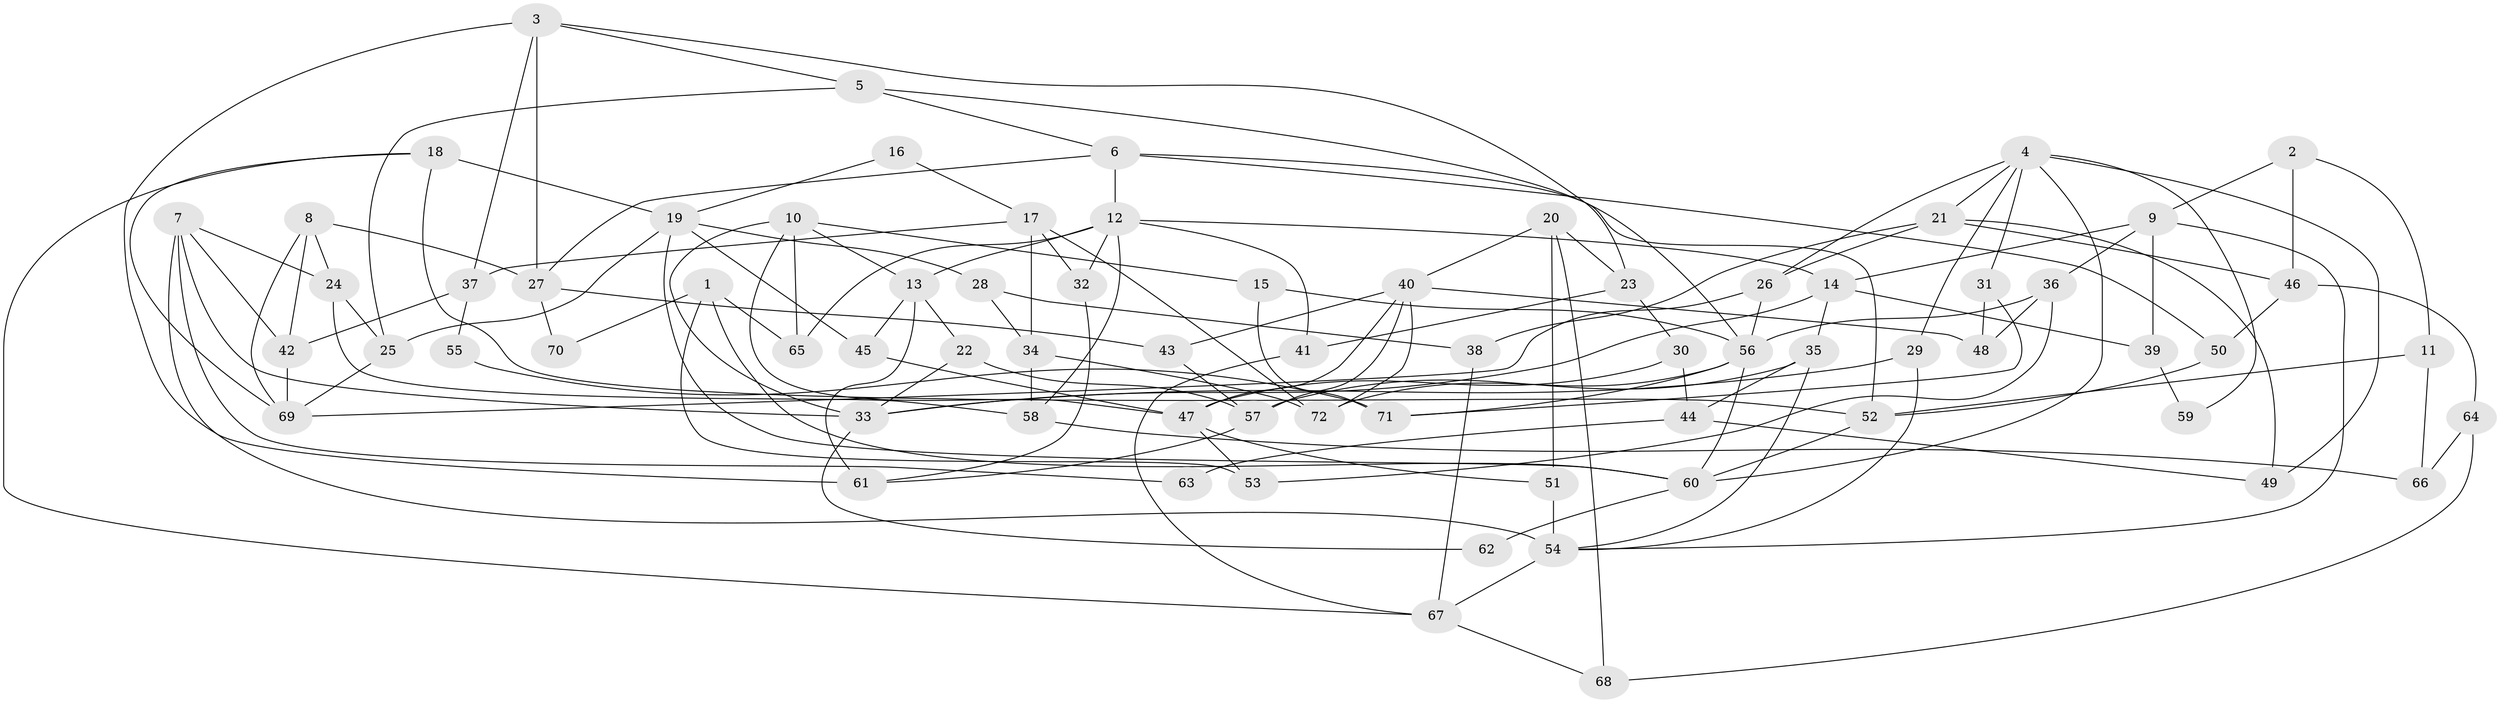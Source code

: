 // coarse degree distribution, {5: 0.2391304347826087, 4: 0.21739130434782608, 7: 0.10869565217391304, 8: 0.08695652173913043, 6: 0.06521739130434782, 10: 0.021739130434782608, 2: 0.08695652173913043, 3: 0.17391304347826086}
// Generated by graph-tools (version 1.1) at 2025/41/03/06/25 10:41:55]
// undirected, 72 vertices, 144 edges
graph export_dot {
graph [start="1"]
  node [color=gray90,style=filled];
  1;
  2;
  3;
  4;
  5;
  6;
  7;
  8;
  9;
  10;
  11;
  12;
  13;
  14;
  15;
  16;
  17;
  18;
  19;
  20;
  21;
  22;
  23;
  24;
  25;
  26;
  27;
  28;
  29;
  30;
  31;
  32;
  33;
  34;
  35;
  36;
  37;
  38;
  39;
  40;
  41;
  42;
  43;
  44;
  45;
  46;
  47;
  48;
  49;
  50;
  51;
  52;
  53;
  54;
  55;
  56;
  57;
  58;
  59;
  60;
  61;
  62;
  63;
  64;
  65;
  66;
  67;
  68;
  69;
  70;
  71;
  72;
  1 -- 60;
  1 -- 53;
  1 -- 65;
  1 -- 70;
  2 -- 11;
  2 -- 9;
  2 -- 46;
  3 -- 23;
  3 -- 37;
  3 -- 5;
  3 -- 27;
  3 -- 61;
  4 -- 29;
  4 -- 60;
  4 -- 21;
  4 -- 26;
  4 -- 31;
  4 -- 49;
  4 -- 59;
  5 -- 6;
  5 -- 25;
  5 -- 56;
  6 -- 27;
  6 -- 50;
  6 -- 12;
  6 -- 52;
  7 -- 33;
  7 -- 24;
  7 -- 42;
  7 -- 54;
  7 -- 63;
  8 -- 27;
  8 -- 69;
  8 -- 24;
  8 -- 42;
  9 -- 54;
  9 -- 14;
  9 -- 36;
  9 -- 39;
  10 -- 47;
  10 -- 13;
  10 -- 15;
  10 -- 33;
  10 -- 65;
  11 -- 66;
  11 -- 52;
  12 -- 65;
  12 -- 13;
  12 -- 14;
  12 -- 32;
  12 -- 41;
  12 -- 58;
  13 -- 61;
  13 -- 22;
  13 -- 45;
  14 -- 33;
  14 -- 35;
  14 -- 39;
  15 -- 56;
  15 -- 71;
  16 -- 19;
  16 -- 17;
  17 -- 72;
  17 -- 34;
  17 -- 32;
  17 -- 37;
  18 -- 52;
  18 -- 69;
  18 -- 19;
  18 -- 67;
  19 -- 25;
  19 -- 28;
  19 -- 45;
  19 -- 60;
  20 -- 40;
  20 -- 51;
  20 -- 23;
  20 -- 68;
  21 -- 49;
  21 -- 26;
  21 -- 38;
  21 -- 46;
  22 -- 57;
  22 -- 33;
  23 -- 41;
  23 -- 30;
  24 -- 25;
  24 -- 58;
  25 -- 69;
  26 -- 56;
  26 -- 69;
  27 -- 43;
  27 -- 70;
  28 -- 38;
  28 -- 34;
  29 -- 54;
  29 -- 33;
  30 -- 47;
  30 -- 44;
  31 -- 71;
  31 -- 48;
  32 -- 61;
  33 -- 62;
  34 -- 58;
  34 -- 72;
  35 -- 57;
  35 -- 44;
  35 -- 54;
  36 -- 56;
  36 -- 48;
  36 -- 53;
  37 -- 42;
  37 -- 55;
  38 -- 67;
  39 -- 59;
  40 -- 72;
  40 -- 48;
  40 -- 43;
  40 -- 47;
  40 -- 57;
  41 -- 67;
  42 -- 69;
  43 -- 57;
  44 -- 49;
  44 -- 63;
  45 -- 47;
  46 -- 50;
  46 -- 64;
  47 -- 51;
  47 -- 53;
  50 -- 52;
  51 -- 54;
  52 -- 60;
  54 -- 67;
  55 -- 71;
  56 -- 60;
  56 -- 71;
  56 -- 72;
  57 -- 61;
  58 -- 66;
  60 -- 62;
  64 -- 68;
  64 -- 66;
  67 -- 68;
}
